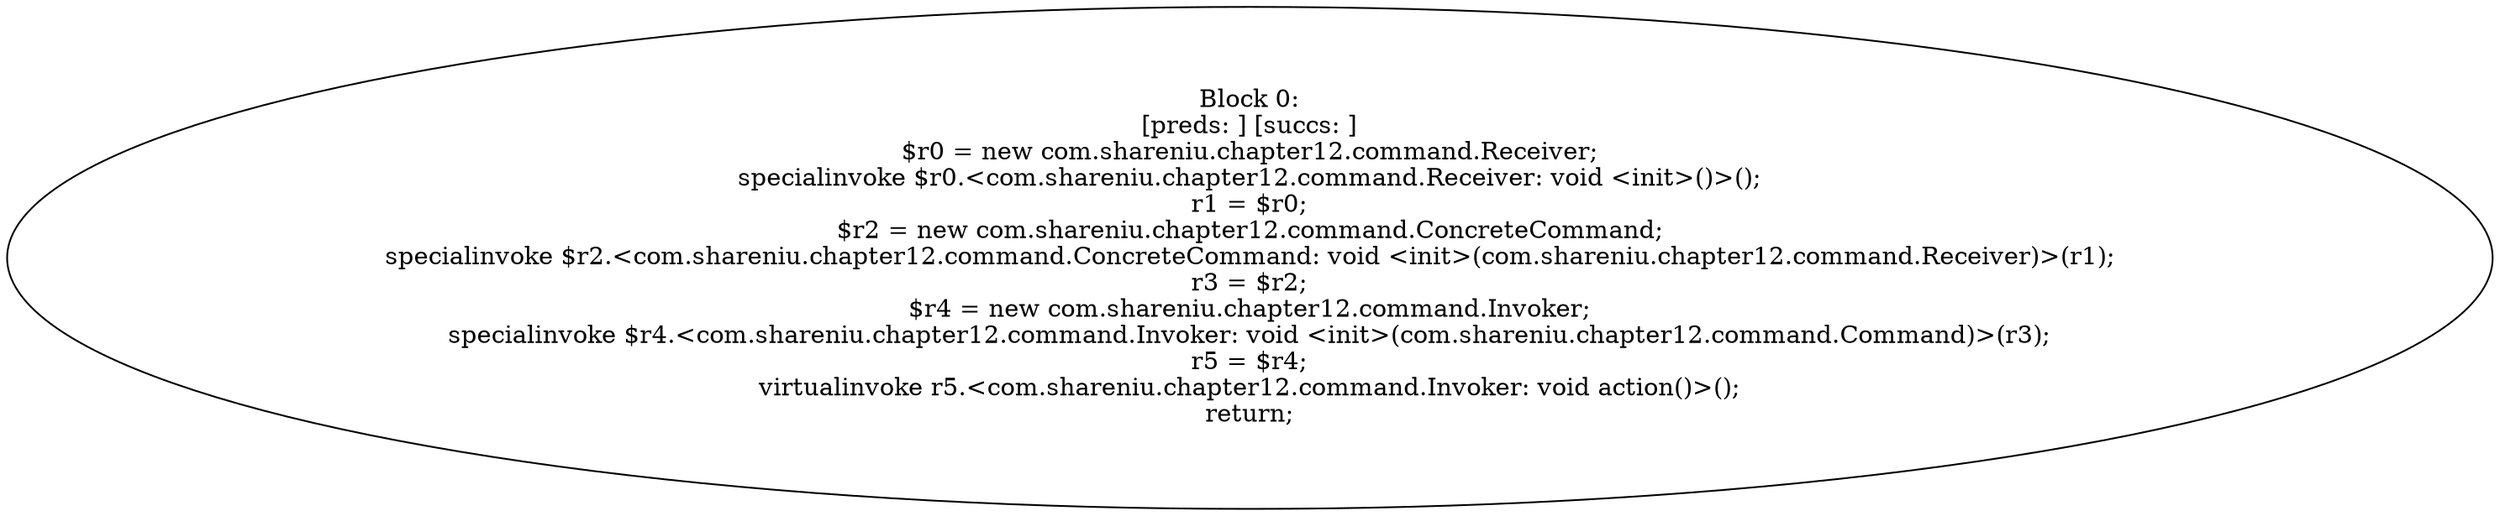 digraph "unitGraph" {
    "Block 0:
[preds: ] [succs: ]
$r0 = new com.shareniu.chapter12.command.Receiver;
specialinvoke $r0.<com.shareniu.chapter12.command.Receiver: void <init>()>();
r1 = $r0;
$r2 = new com.shareniu.chapter12.command.ConcreteCommand;
specialinvoke $r2.<com.shareniu.chapter12.command.ConcreteCommand: void <init>(com.shareniu.chapter12.command.Receiver)>(r1);
r3 = $r2;
$r4 = new com.shareniu.chapter12.command.Invoker;
specialinvoke $r4.<com.shareniu.chapter12.command.Invoker: void <init>(com.shareniu.chapter12.command.Command)>(r3);
r5 = $r4;
virtualinvoke r5.<com.shareniu.chapter12.command.Invoker: void action()>();
return;
"
}
